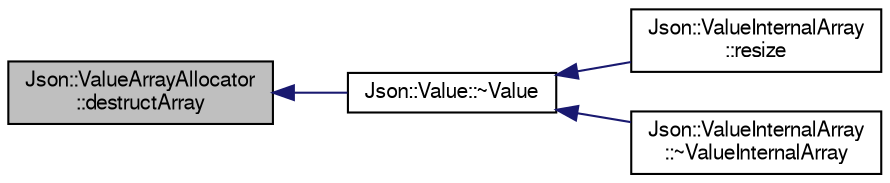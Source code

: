 digraph "Json::ValueArrayAllocator::destructArray"
{
  edge [fontname="FreeSans",fontsize="10",labelfontname="FreeSans",labelfontsize="10"];
  node [fontname="FreeSans",fontsize="10",shape=record];
  rankdir="LR";
  Node1 [label="Json::ValueArrayAllocator\l::destructArray",height=0.2,width=0.4,color="black", fillcolor="grey75", style="filled" fontcolor="black"];
  Node1 -> Node2 [dir="back",color="midnightblue",fontsize="10",style="solid",fontname="FreeSans"];
  Node2 [label="Json::Value::~Value",height=0.2,width=0.4,color="black", fillcolor="white", style="filled",URL="$class_json_1_1_value.html#a287dea48da3912d02756735bf677b27b"];
  Node2 -> Node3 [dir="back",color="midnightblue",fontsize="10",style="solid",fontname="FreeSans"];
  Node3 [label="Json::ValueInternalArray\l::resize",height=0.2,width=0.4,color="black", fillcolor="white", style="filled",URL="$class_json_1_1_value_internal_array.html#a1cb5e2a7587f0e5e320d60ac1a39e14f"];
  Node2 -> Node4 [dir="back",color="midnightblue",fontsize="10",style="solid",fontname="FreeSans"];
  Node4 [label="Json::ValueInternalArray\l::~ValueInternalArray",height=0.2,width=0.4,color="black", fillcolor="white", style="filled",URL="$class_json_1_1_value_internal_array.html#a005321bd2242149b6920a63aec411017"];
}
